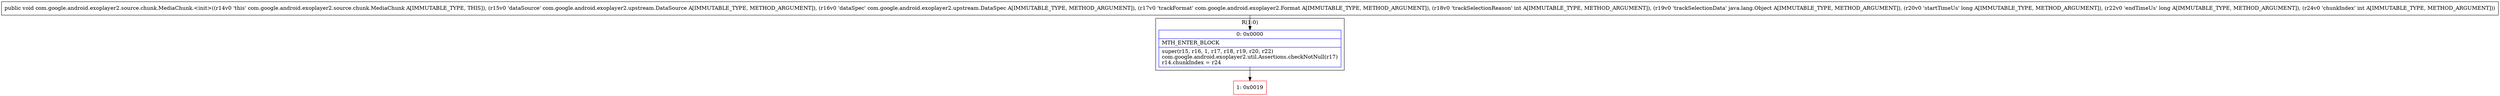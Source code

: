 digraph "CFG forcom.google.android.exoplayer2.source.chunk.MediaChunk.\<init\>(Lcom\/google\/android\/exoplayer2\/upstream\/DataSource;Lcom\/google\/android\/exoplayer2\/upstream\/DataSpec;Lcom\/google\/android\/exoplayer2\/Format;ILjava\/lang\/Object;JJI)V" {
subgraph cluster_Region_296001295 {
label = "R(1:0)";
node [shape=record,color=blue];
Node_0 [shape=record,label="{0\:\ 0x0000|MTH_ENTER_BLOCK\l|super(r15, r16, 1, r17, r18, r19, r20, r22)\lcom.google.android.exoplayer2.util.Assertions.checkNotNull(r17)\lr14.chunkIndex = r24\l}"];
}
Node_1 [shape=record,color=red,label="{1\:\ 0x0019}"];
MethodNode[shape=record,label="{public void com.google.android.exoplayer2.source.chunk.MediaChunk.\<init\>((r14v0 'this' com.google.android.exoplayer2.source.chunk.MediaChunk A[IMMUTABLE_TYPE, THIS]), (r15v0 'dataSource' com.google.android.exoplayer2.upstream.DataSource A[IMMUTABLE_TYPE, METHOD_ARGUMENT]), (r16v0 'dataSpec' com.google.android.exoplayer2.upstream.DataSpec A[IMMUTABLE_TYPE, METHOD_ARGUMENT]), (r17v0 'trackFormat' com.google.android.exoplayer2.Format A[IMMUTABLE_TYPE, METHOD_ARGUMENT]), (r18v0 'trackSelectionReason' int A[IMMUTABLE_TYPE, METHOD_ARGUMENT]), (r19v0 'trackSelectionData' java.lang.Object A[IMMUTABLE_TYPE, METHOD_ARGUMENT]), (r20v0 'startTimeUs' long A[IMMUTABLE_TYPE, METHOD_ARGUMENT]), (r22v0 'endTimeUs' long A[IMMUTABLE_TYPE, METHOD_ARGUMENT]), (r24v0 'chunkIndex' int A[IMMUTABLE_TYPE, METHOD_ARGUMENT])) }"];
MethodNode -> Node_0;
Node_0 -> Node_1;
}

